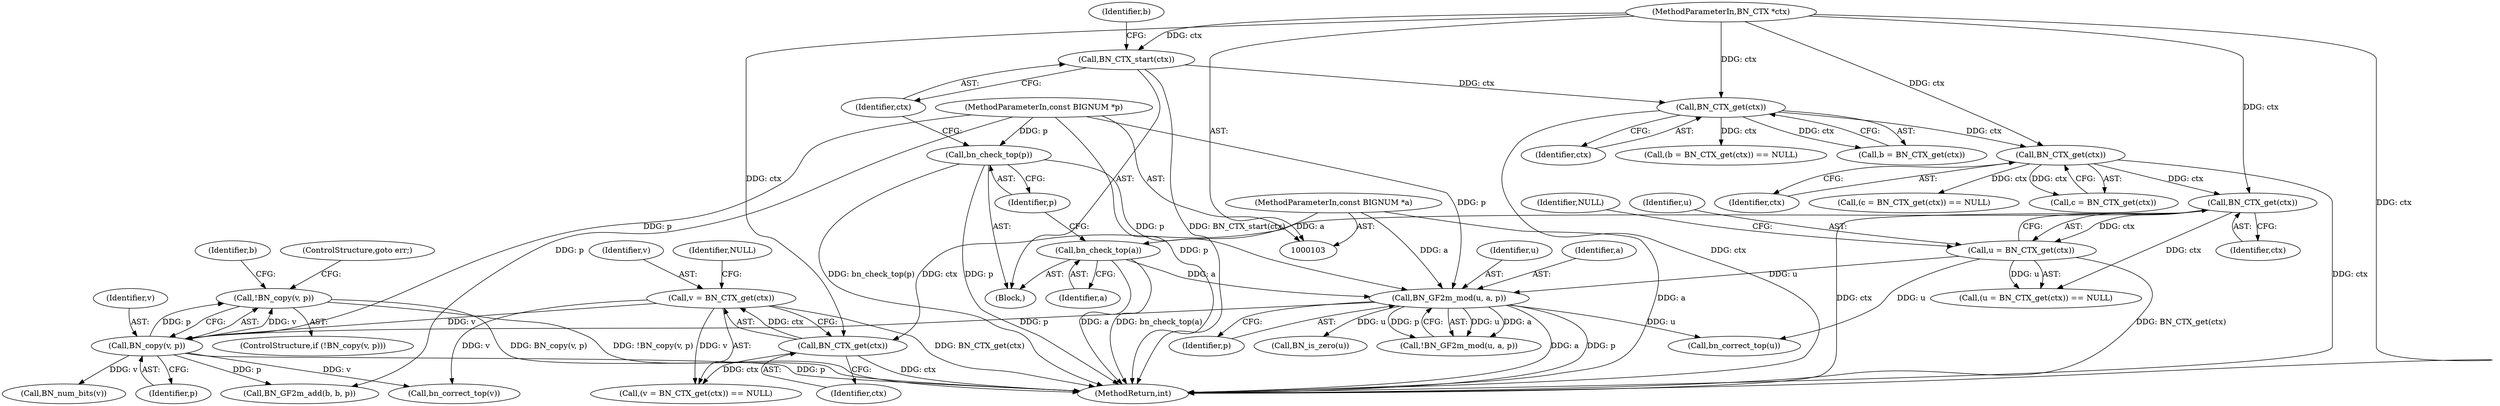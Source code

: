 digraph "0_openssl_4924b37ee01f71ae19c94a8934b80eeb2f677932@API" {
"1000177" [label="(Call,!BN_copy(v, p))"];
"1000178" [label="(Call,BN_copy(v, p))"];
"1000159" [label="(Call,v = BN_CTX_get(ctx))"];
"1000161" [label="(Call,BN_CTX_get(ctx))"];
"1000153" [label="(Call,BN_CTX_get(ctx))"];
"1000145" [label="(Call,BN_CTX_get(ctx))"];
"1000137" [label="(Call,BN_CTX_get(ctx))"];
"1000131" [label="(Call,BN_CTX_start(ctx))"];
"1000107" [label="(MethodParameterIn,BN_CTX *ctx)"];
"1000167" [label="(Call,BN_GF2m_mod(u, a, p))"];
"1000151" [label="(Call,u = BN_CTX_get(ctx))"];
"1000127" [label="(Call,bn_check_top(a))"];
"1000105" [label="(MethodParameterIn,const BIGNUM *a)"];
"1000129" [label="(Call,bn_check_top(p))"];
"1000106" [label="(MethodParameterIn,const BIGNUM *p)"];
"1000185" [label="(Identifier,b)"];
"1000160" [label="(Identifier,v)"];
"1000166" [label="(Call,!BN_GF2m_mod(u, a, p))"];
"1000135" [label="(Call,b = BN_CTX_get(ctx))"];
"1000198" [label="(Call,BN_num_bits(v))"];
"1000138" [label="(Identifier,ctx)"];
"1000150" [label="(Call,(u = BN_CTX_get(ctx)) == NULL)"];
"1000129" [label="(Call,bn_check_top(p))"];
"1000128" [label="(Identifier,a)"];
"1000158" [label="(Call,(v = BN_CTX_get(ctx)) == NULL)"];
"1000163" [label="(Identifier,NULL)"];
"1000146" [label="(Identifier,ctx)"];
"1000655" [label="(MethodReturn,int)"];
"1000161" [label="(Call,BN_CTX_get(ctx))"];
"1000142" [label="(Call,(c = BN_CTX_get(ctx)) == NULL)"];
"1000127" [label="(Call,bn_check_top(a))"];
"1000162" [label="(Identifier,ctx)"];
"1000132" [label="(Identifier,ctx)"];
"1000155" [label="(Identifier,NULL)"];
"1000176" [label="(ControlStructure,if (!BN_copy(v, p)))"];
"1000177" [label="(Call,!BN_copy(v, p))"];
"1000108" [label="(Block,)"];
"1000130" [label="(Identifier,p)"];
"1000169" [label="(Identifier,a)"];
"1000179" [label="(Identifier,v)"];
"1000136" [label="(Identifier,b)"];
"1000107" [label="(MethodParameterIn,BN_CTX *ctx)"];
"1000170" [label="(Identifier,p)"];
"1000168" [label="(Identifier,u)"];
"1000143" [label="(Call,c = BN_CTX_get(ctx))"];
"1000648" [label="(Call,bn_correct_top(u))"];
"1000181" [label="(ControlStructure,goto err;)"];
"1000154" [label="(Identifier,ctx)"];
"1000167" [label="(Call,BN_GF2m_mod(u, a, p))"];
"1000134" [label="(Call,(b = BN_CTX_get(ctx)) == NULL)"];
"1000159" [label="(Call,v = BN_CTX_get(ctx))"];
"1000131" [label="(Call,BN_CTX_start(ctx))"];
"1000650" [label="(Call,bn_correct_top(v))"];
"1000178" [label="(Call,BN_copy(v, p))"];
"1000173" [label="(Call,BN_is_zero(u))"];
"1000153" [label="(Call,BN_CTX_get(ctx))"];
"1000151" [label="(Call,u = BN_CTX_get(ctx))"];
"1000145" [label="(Call,BN_CTX_get(ctx))"];
"1000180" [label="(Identifier,p)"];
"1000105" [label="(MethodParameterIn,const BIGNUM *a)"];
"1000152" [label="(Identifier,u)"];
"1000106" [label="(MethodParameterIn,const BIGNUM *p)"];
"1000137" [label="(Call,BN_CTX_get(ctx))"];
"1000580" [label="(Call,BN_GF2m_add(b, b, p))"];
"1000177" -> "1000176"  [label="AST: "];
"1000177" -> "1000178"  [label="CFG: "];
"1000178" -> "1000177"  [label="AST: "];
"1000181" -> "1000177"  [label="CFG: "];
"1000185" -> "1000177"  [label="CFG: "];
"1000177" -> "1000655"  [label="DDG: BN_copy(v, p)"];
"1000177" -> "1000655"  [label="DDG: !BN_copy(v, p)"];
"1000178" -> "1000177"  [label="DDG: v"];
"1000178" -> "1000177"  [label="DDG: p"];
"1000178" -> "1000180"  [label="CFG: "];
"1000179" -> "1000178"  [label="AST: "];
"1000180" -> "1000178"  [label="AST: "];
"1000178" -> "1000655"  [label="DDG: p"];
"1000159" -> "1000178"  [label="DDG: v"];
"1000167" -> "1000178"  [label="DDG: p"];
"1000106" -> "1000178"  [label="DDG: p"];
"1000178" -> "1000198"  [label="DDG: v"];
"1000178" -> "1000580"  [label="DDG: p"];
"1000178" -> "1000650"  [label="DDG: v"];
"1000159" -> "1000158"  [label="AST: "];
"1000159" -> "1000161"  [label="CFG: "];
"1000160" -> "1000159"  [label="AST: "];
"1000161" -> "1000159"  [label="AST: "];
"1000163" -> "1000159"  [label="CFG: "];
"1000159" -> "1000655"  [label="DDG: BN_CTX_get(ctx)"];
"1000159" -> "1000158"  [label="DDG: v"];
"1000161" -> "1000159"  [label="DDG: ctx"];
"1000159" -> "1000650"  [label="DDG: v"];
"1000161" -> "1000162"  [label="CFG: "];
"1000162" -> "1000161"  [label="AST: "];
"1000161" -> "1000655"  [label="DDG: ctx"];
"1000161" -> "1000158"  [label="DDG: ctx"];
"1000153" -> "1000161"  [label="DDG: ctx"];
"1000107" -> "1000161"  [label="DDG: ctx"];
"1000153" -> "1000151"  [label="AST: "];
"1000153" -> "1000154"  [label="CFG: "];
"1000154" -> "1000153"  [label="AST: "];
"1000151" -> "1000153"  [label="CFG: "];
"1000153" -> "1000655"  [label="DDG: ctx"];
"1000153" -> "1000150"  [label="DDG: ctx"];
"1000153" -> "1000151"  [label="DDG: ctx"];
"1000145" -> "1000153"  [label="DDG: ctx"];
"1000107" -> "1000153"  [label="DDG: ctx"];
"1000145" -> "1000143"  [label="AST: "];
"1000145" -> "1000146"  [label="CFG: "];
"1000146" -> "1000145"  [label="AST: "];
"1000143" -> "1000145"  [label="CFG: "];
"1000145" -> "1000655"  [label="DDG: ctx"];
"1000145" -> "1000142"  [label="DDG: ctx"];
"1000145" -> "1000143"  [label="DDG: ctx"];
"1000137" -> "1000145"  [label="DDG: ctx"];
"1000107" -> "1000145"  [label="DDG: ctx"];
"1000137" -> "1000135"  [label="AST: "];
"1000137" -> "1000138"  [label="CFG: "];
"1000138" -> "1000137"  [label="AST: "];
"1000135" -> "1000137"  [label="CFG: "];
"1000137" -> "1000655"  [label="DDG: ctx"];
"1000137" -> "1000134"  [label="DDG: ctx"];
"1000137" -> "1000135"  [label="DDG: ctx"];
"1000131" -> "1000137"  [label="DDG: ctx"];
"1000107" -> "1000137"  [label="DDG: ctx"];
"1000131" -> "1000108"  [label="AST: "];
"1000131" -> "1000132"  [label="CFG: "];
"1000132" -> "1000131"  [label="AST: "];
"1000136" -> "1000131"  [label="CFG: "];
"1000131" -> "1000655"  [label="DDG: BN_CTX_start(ctx)"];
"1000107" -> "1000131"  [label="DDG: ctx"];
"1000107" -> "1000103"  [label="AST: "];
"1000107" -> "1000655"  [label="DDG: ctx"];
"1000167" -> "1000166"  [label="AST: "];
"1000167" -> "1000170"  [label="CFG: "];
"1000168" -> "1000167"  [label="AST: "];
"1000169" -> "1000167"  [label="AST: "];
"1000170" -> "1000167"  [label="AST: "];
"1000166" -> "1000167"  [label="CFG: "];
"1000167" -> "1000655"  [label="DDG: a"];
"1000167" -> "1000655"  [label="DDG: p"];
"1000167" -> "1000166"  [label="DDG: u"];
"1000167" -> "1000166"  [label="DDG: a"];
"1000167" -> "1000166"  [label="DDG: p"];
"1000151" -> "1000167"  [label="DDG: u"];
"1000127" -> "1000167"  [label="DDG: a"];
"1000105" -> "1000167"  [label="DDG: a"];
"1000129" -> "1000167"  [label="DDG: p"];
"1000106" -> "1000167"  [label="DDG: p"];
"1000167" -> "1000173"  [label="DDG: u"];
"1000167" -> "1000648"  [label="DDG: u"];
"1000151" -> "1000150"  [label="AST: "];
"1000152" -> "1000151"  [label="AST: "];
"1000155" -> "1000151"  [label="CFG: "];
"1000151" -> "1000655"  [label="DDG: BN_CTX_get(ctx)"];
"1000151" -> "1000150"  [label="DDG: u"];
"1000151" -> "1000648"  [label="DDG: u"];
"1000127" -> "1000108"  [label="AST: "];
"1000127" -> "1000128"  [label="CFG: "];
"1000128" -> "1000127"  [label="AST: "];
"1000130" -> "1000127"  [label="CFG: "];
"1000127" -> "1000655"  [label="DDG: bn_check_top(a)"];
"1000127" -> "1000655"  [label="DDG: a"];
"1000105" -> "1000127"  [label="DDG: a"];
"1000105" -> "1000103"  [label="AST: "];
"1000105" -> "1000655"  [label="DDG: a"];
"1000129" -> "1000108"  [label="AST: "];
"1000129" -> "1000130"  [label="CFG: "];
"1000130" -> "1000129"  [label="AST: "];
"1000132" -> "1000129"  [label="CFG: "];
"1000129" -> "1000655"  [label="DDG: p"];
"1000129" -> "1000655"  [label="DDG: bn_check_top(p)"];
"1000106" -> "1000129"  [label="DDG: p"];
"1000106" -> "1000103"  [label="AST: "];
"1000106" -> "1000655"  [label="DDG: p"];
"1000106" -> "1000580"  [label="DDG: p"];
}
